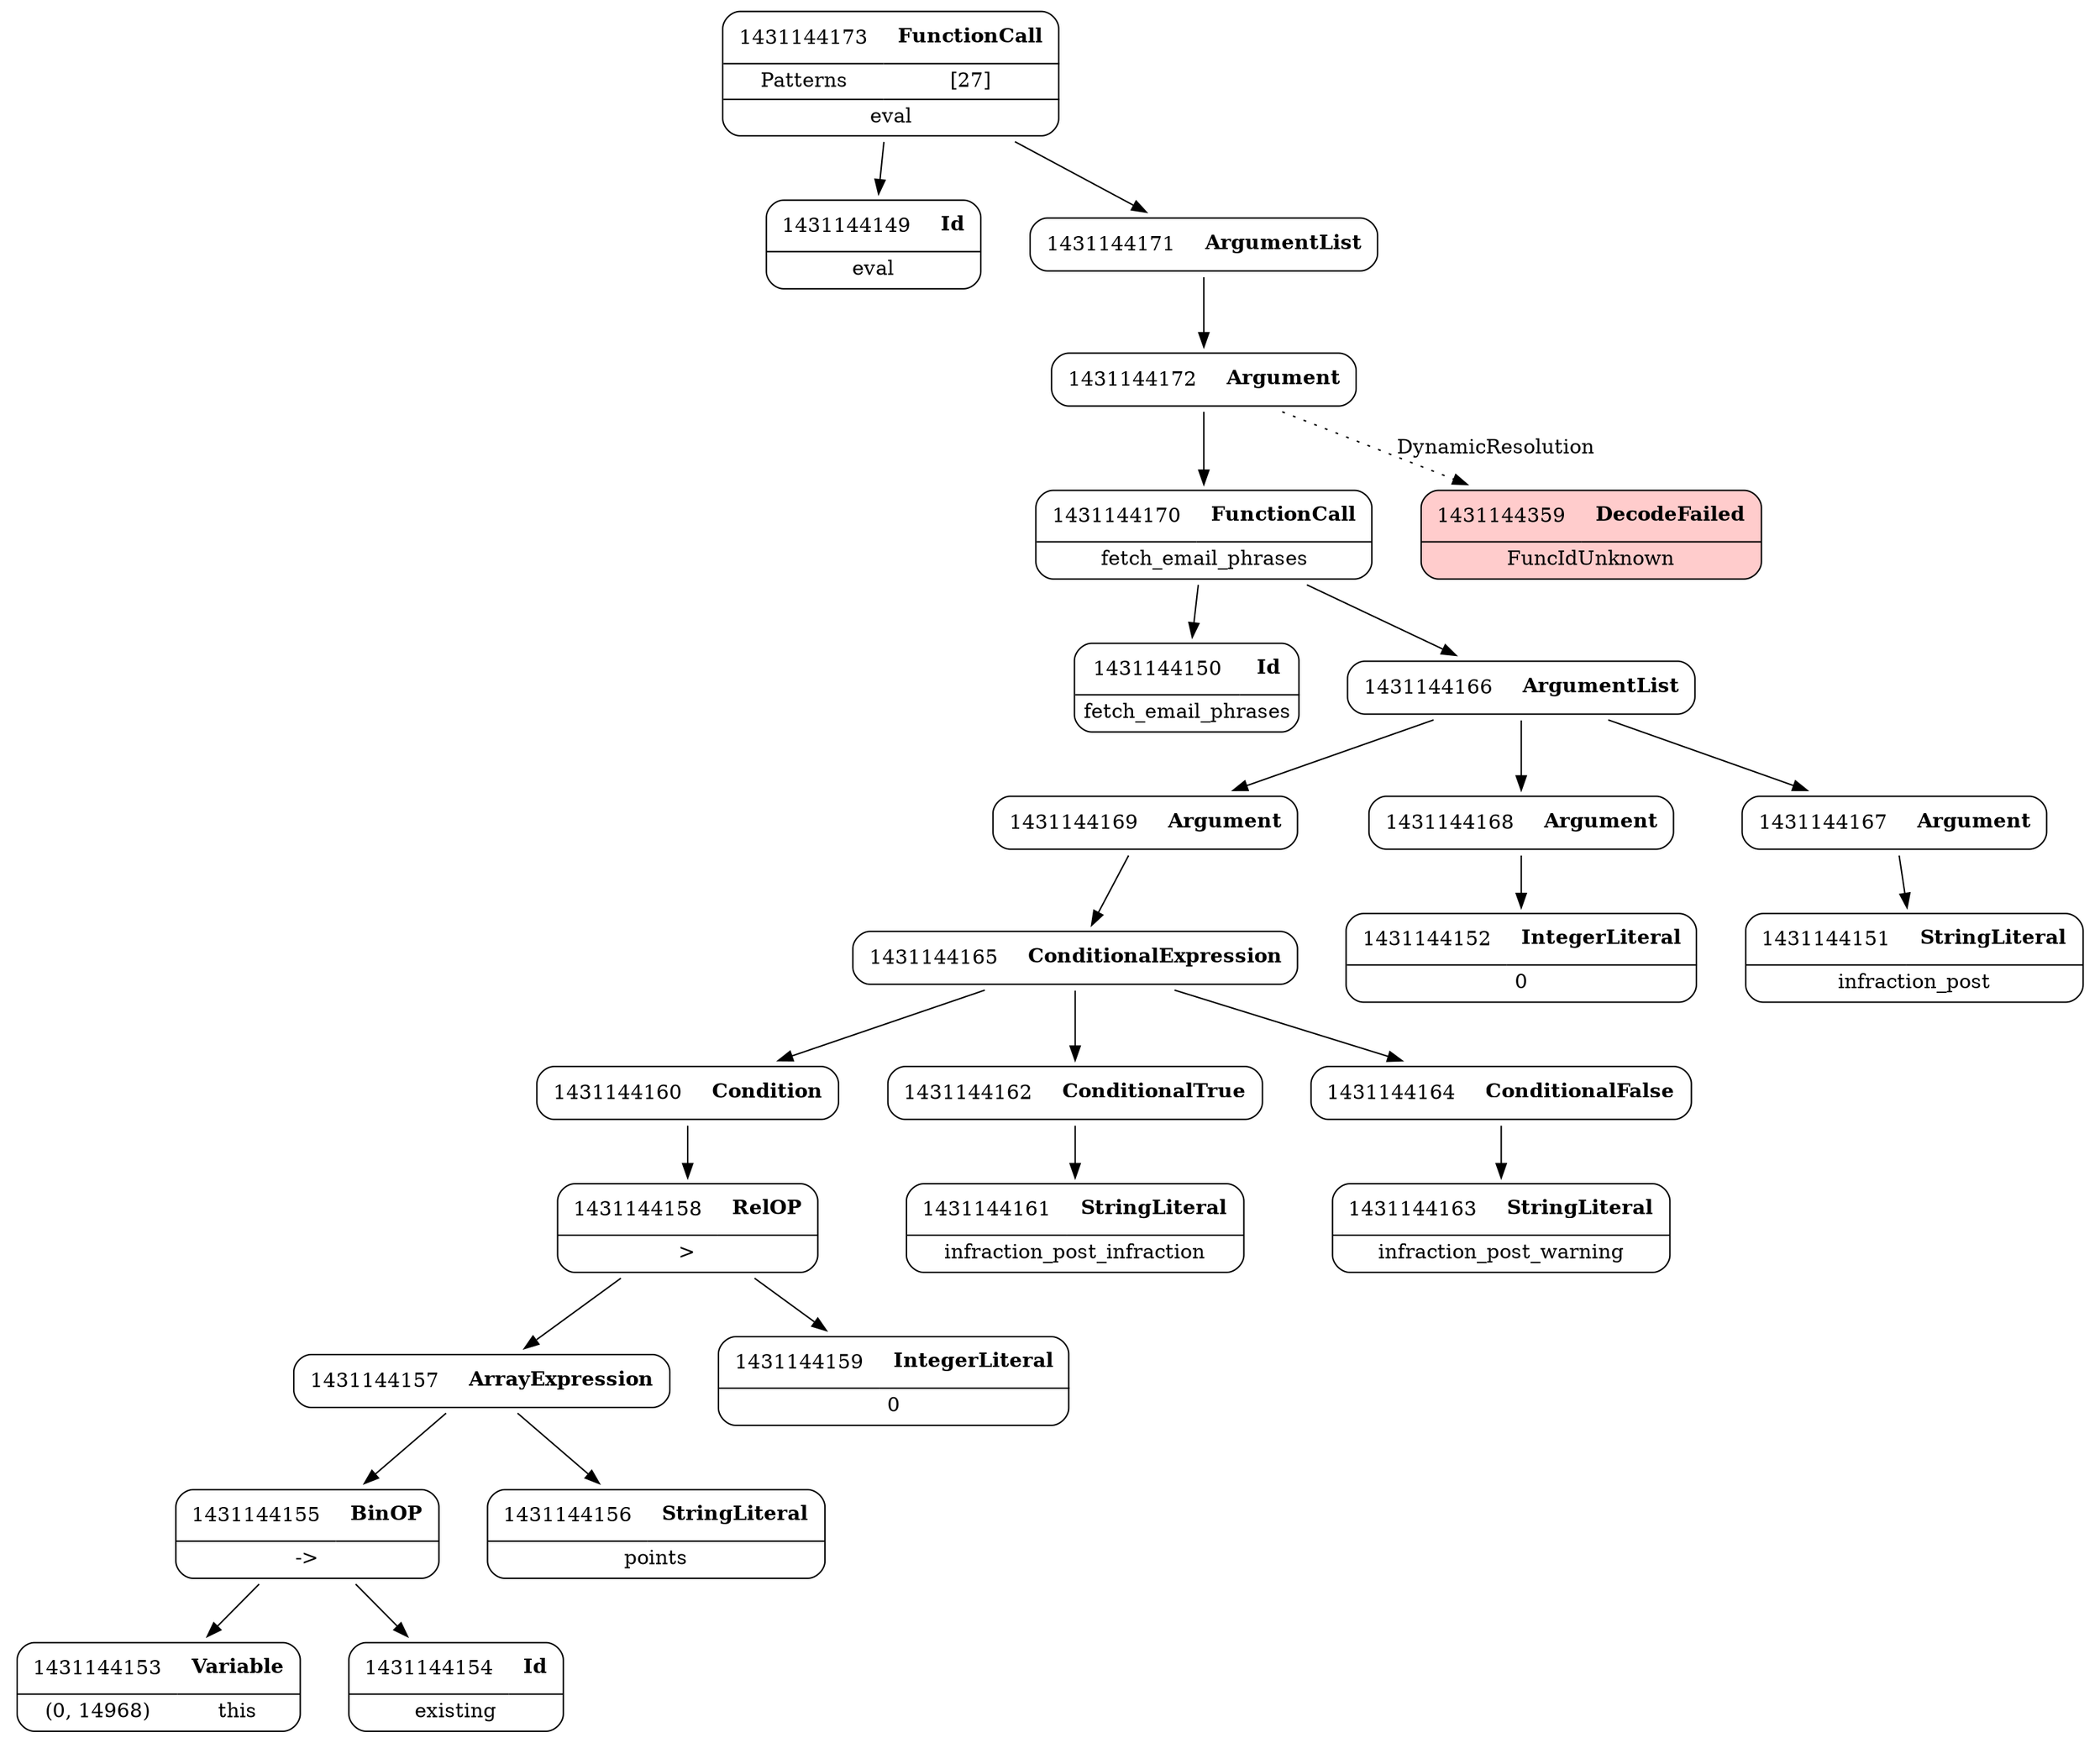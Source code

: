 digraph ast {
node [shape=none];
1431144157 [label=<<TABLE border='1' cellspacing='0' cellpadding='10' style='rounded' ><TR><TD border='0'>1431144157</TD><TD border='0'><B>ArrayExpression</B></TD></TR></TABLE>>];
1431144157 -> 1431144155 [weight=2];
1431144157 -> 1431144156 [weight=2];
1431144156 [label=<<TABLE border='1' cellspacing='0' cellpadding='10' style='rounded' ><TR><TD border='0'>1431144156</TD><TD border='0'><B>StringLiteral</B></TD></TR><HR/><TR><TD border='0' cellpadding='5' colspan='2'>points</TD></TR></TABLE>>];
1431144159 [label=<<TABLE border='1' cellspacing='0' cellpadding='10' style='rounded' ><TR><TD border='0'>1431144159</TD><TD border='0'><B>IntegerLiteral</B></TD></TR><HR/><TR><TD border='0' cellpadding='5' colspan='2'>0</TD></TR></TABLE>>];
1431144158 [label=<<TABLE border='1' cellspacing='0' cellpadding='10' style='rounded' ><TR><TD border='0'>1431144158</TD><TD border='0'><B>RelOP</B></TD></TR><HR/><TR><TD border='0' cellpadding='5' colspan='2'>&gt;</TD></TR></TABLE>>];
1431144158 -> 1431144157 [weight=2];
1431144158 -> 1431144159 [weight=2];
1431144153 [label=<<TABLE border='1' cellspacing='0' cellpadding='10' style='rounded' ><TR><TD border='0'>1431144153</TD><TD border='0'><B>Variable</B></TD></TR><HR/><TR><TD border='0' cellpadding='5'>(0, 14968)</TD><TD border='0' cellpadding='5'>this</TD></TR></TABLE>>];
1431144152 [label=<<TABLE border='1' cellspacing='0' cellpadding='10' style='rounded' ><TR><TD border='0'>1431144152</TD><TD border='0'><B>IntegerLiteral</B></TD></TR><HR/><TR><TD border='0' cellpadding='5' colspan='2'>0</TD></TR></TABLE>>];
1431144155 [label=<<TABLE border='1' cellspacing='0' cellpadding='10' style='rounded' ><TR><TD border='0'>1431144155</TD><TD border='0'><B>BinOP</B></TD></TR><HR/><TR><TD border='0' cellpadding='5' colspan='2'>-&gt;</TD></TR></TABLE>>];
1431144155 -> 1431144153 [weight=2];
1431144155 -> 1431144154 [weight=2];
1431144154 [label=<<TABLE border='1' cellspacing='0' cellpadding='10' style='rounded' ><TR><TD border='0'>1431144154</TD><TD border='0'><B>Id</B></TD></TR><HR/><TR><TD border='0' cellpadding='5' colspan='2'>existing</TD></TR></TABLE>>];
1431144149 [label=<<TABLE border='1' cellspacing='0' cellpadding='10' style='rounded' ><TR><TD border='0'>1431144149</TD><TD border='0'><B>Id</B></TD></TR><HR/><TR><TD border='0' cellpadding='5' colspan='2'>eval</TD></TR></TABLE>>];
1431144151 [label=<<TABLE border='1' cellspacing='0' cellpadding='10' style='rounded' ><TR><TD border='0'>1431144151</TD><TD border='0'><B>StringLiteral</B></TD></TR><HR/><TR><TD border='0' cellpadding='5' colspan='2'>infraction_post</TD></TR></TABLE>>];
1431144150 [label=<<TABLE border='1' cellspacing='0' cellpadding='10' style='rounded' ><TR><TD border='0'>1431144150</TD><TD border='0'><B>Id</B></TD></TR><HR/><TR><TD border='0' cellpadding='5' colspan='2'>fetch_email_phrases</TD></TR></TABLE>>];
1431144173 [label=<<TABLE border='1' cellspacing='0' cellpadding='10' style='rounded' ><TR><TD border='0'>1431144173</TD><TD border='0'><B>FunctionCall</B></TD></TR><HR/><TR><TD border='0' cellpadding='5'>Patterns</TD><TD border='0' cellpadding='5'>[27]</TD></TR><HR/><TR><TD border='0' cellpadding='5' colspan='2'>eval</TD></TR></TABLE>>];
1431144173 -> 1431144149 [weight=2];
1431144173 -> 1431144171 [weight=2];
1431144172 [label=<<TABLE border='1' cellspacing='0' cellpadding='10' style='rounded' ><TR><TD border='0'>1431144172</TD><TD border='0'><B>Argument</B></TD></TR></TABLE>>];
1431144172 -> 1431144170 [weight=2];
1431144172 -> 1431144359 [style=dotted,label=DynamicResolution];
1431144169 [label=<<TABLE border='1' cellspacing='0' cellpadding='10' style='rounded' ><TR><TD border='0'>1431144169</TD><TD border='0'><B>Argument</B></TD></TR></TABLE>>];
1431144169 -> 1431144165 [weight=2];
1431144168 [label=<<TABLE border='1' cellspacing='0' cellpadding='10' style='rounded' ><TR><TD border='0'>1431144168</TD><TD border='0'><B>Argument</B></TD></TR></TABLE>>];
1431144168 -> 1431144152 [weight=2];
1431144171 [label=<<TABLE border='1' cellspacing='0' cellpadding='10' style='rounded' ><TR><TD border='0'>1431144171</TD><TD border='0'><B>ArgumentList</B></TD></TR></TABLE>>];
1431144171 -> 1431144172 [weight=2];
1431144170 [label=<<TABLE border='1' cellspacing='0' cellpadding='10' style='rounded' ><TR><TD border='0'>1431144170</TD><TD border='0'><B>FunctionCall</B></TD></TR><HR/><TR><TD border='0' cellpadding='5' colspan='2'>fetch_email_phrases</TD></TR></TABLE>>];
1431144170 -> 1431144150 [weight=2];
1431144170 -> 1431144166 [weight=2];
1431144165 [label=<<TABLE border='1' cellspacing='0' cellpadding='10' style='rounded' ><TR><TD border='0'>1431144165</TD><TD border='0'><B>ConditionalExpression</B></TD></TR></TABLE>>];
1431144165 -> 1431144160 [weight=2];
1431144165 -> 1431144162 [weight=2];
1431144165 -> 1431144164 [weight=2];
1431144164 [label=<<TABLE border='1' cellspacing='0' cellpadding='10' style='rounded' ><TR><TD border='0'>1431144164</TD><TD border='0'><B>ConditionalFalse</B></TD></TR></TABLE>>];
1431144164 -> 1431144163 [weight=2];
1431144167 [label=<<TABLE border='1' cellspacing='0' cellpadding='10' style='rounded' ><TR><TD border='0'>1431144167</TD><TD border='0'><B>Argument</B></TD></TR></TABLE>>];
1431144167 -> 1431144151 [weight=2];
1431144359 [label=<<TABLE border='1' cellspacing='0' cellpadding='10' style='rounded' bgcolor='#FFCCCC' ><TR><TD border='0'>1431144359</TD><TD border='0'><B>DecodeFailed</B></TD></TR><HR/><TR><TD border='0' cellpadding='5' colspan='2'>FuncIdUnknown</TD></TR></TABLE>>];
1431144166 [label=<<TABLE border='1' cellspacing='0' cellpadding='10' style='rounded' ><TR><TD border='0'>1431144166</TD><TD border='0'><B>ArgumentList</B></TD></TR></TABLE>>];
1431144166 -> 1431144167 [weight=2];
1431144166 -> 1431144168 [weight=2];
1431144166 -> 1431144169 [weight=2];
1431144161 [label=<<TABLE border='1' cellspacing='0' cellpadding='10' style='rounded' ><TR><TD border='0'>1431144161</TD><TD border='0'><B>StringLiteral</B></TD></TR><HR/><TR><TD border='0' cellpadding='5' colspan='2'>infraction_post_infraction</TD></TR></TABLE>>];
1431144160 [label=<<TABLE border='1' cellspacing='0' cellpadding='10' style='rounded' ><TR><TD border='0'>1431144160</TD><TD border='0'><B>Condition</B></TD></TR></TABLE>>];
1431144160 -> 1431144158 [weight=2];
1431144163 [label=<<TABLE border='1' cellspacing='0' cellpadding='10' style='rounded' ><TR><TD border='0'>1431144163</TD><TD border='0'><B>StringLiteral</B></TD></TR><HR/><TR><TD border='0' cellpadding='5' colspan='2'>infraction_post_warning</TD></TR></TABLE>>];
1431144162 [label=<<TABLE border='1' cellspacing='0' cellpadding='10' style='rounded' ><TR><TD border='0'>1431144162</TD><TD border='0'><B>ConditionalTrue</B></TD></TR></TABLE>>];
1431144162 -> 1431144161 [weight=2];
}
